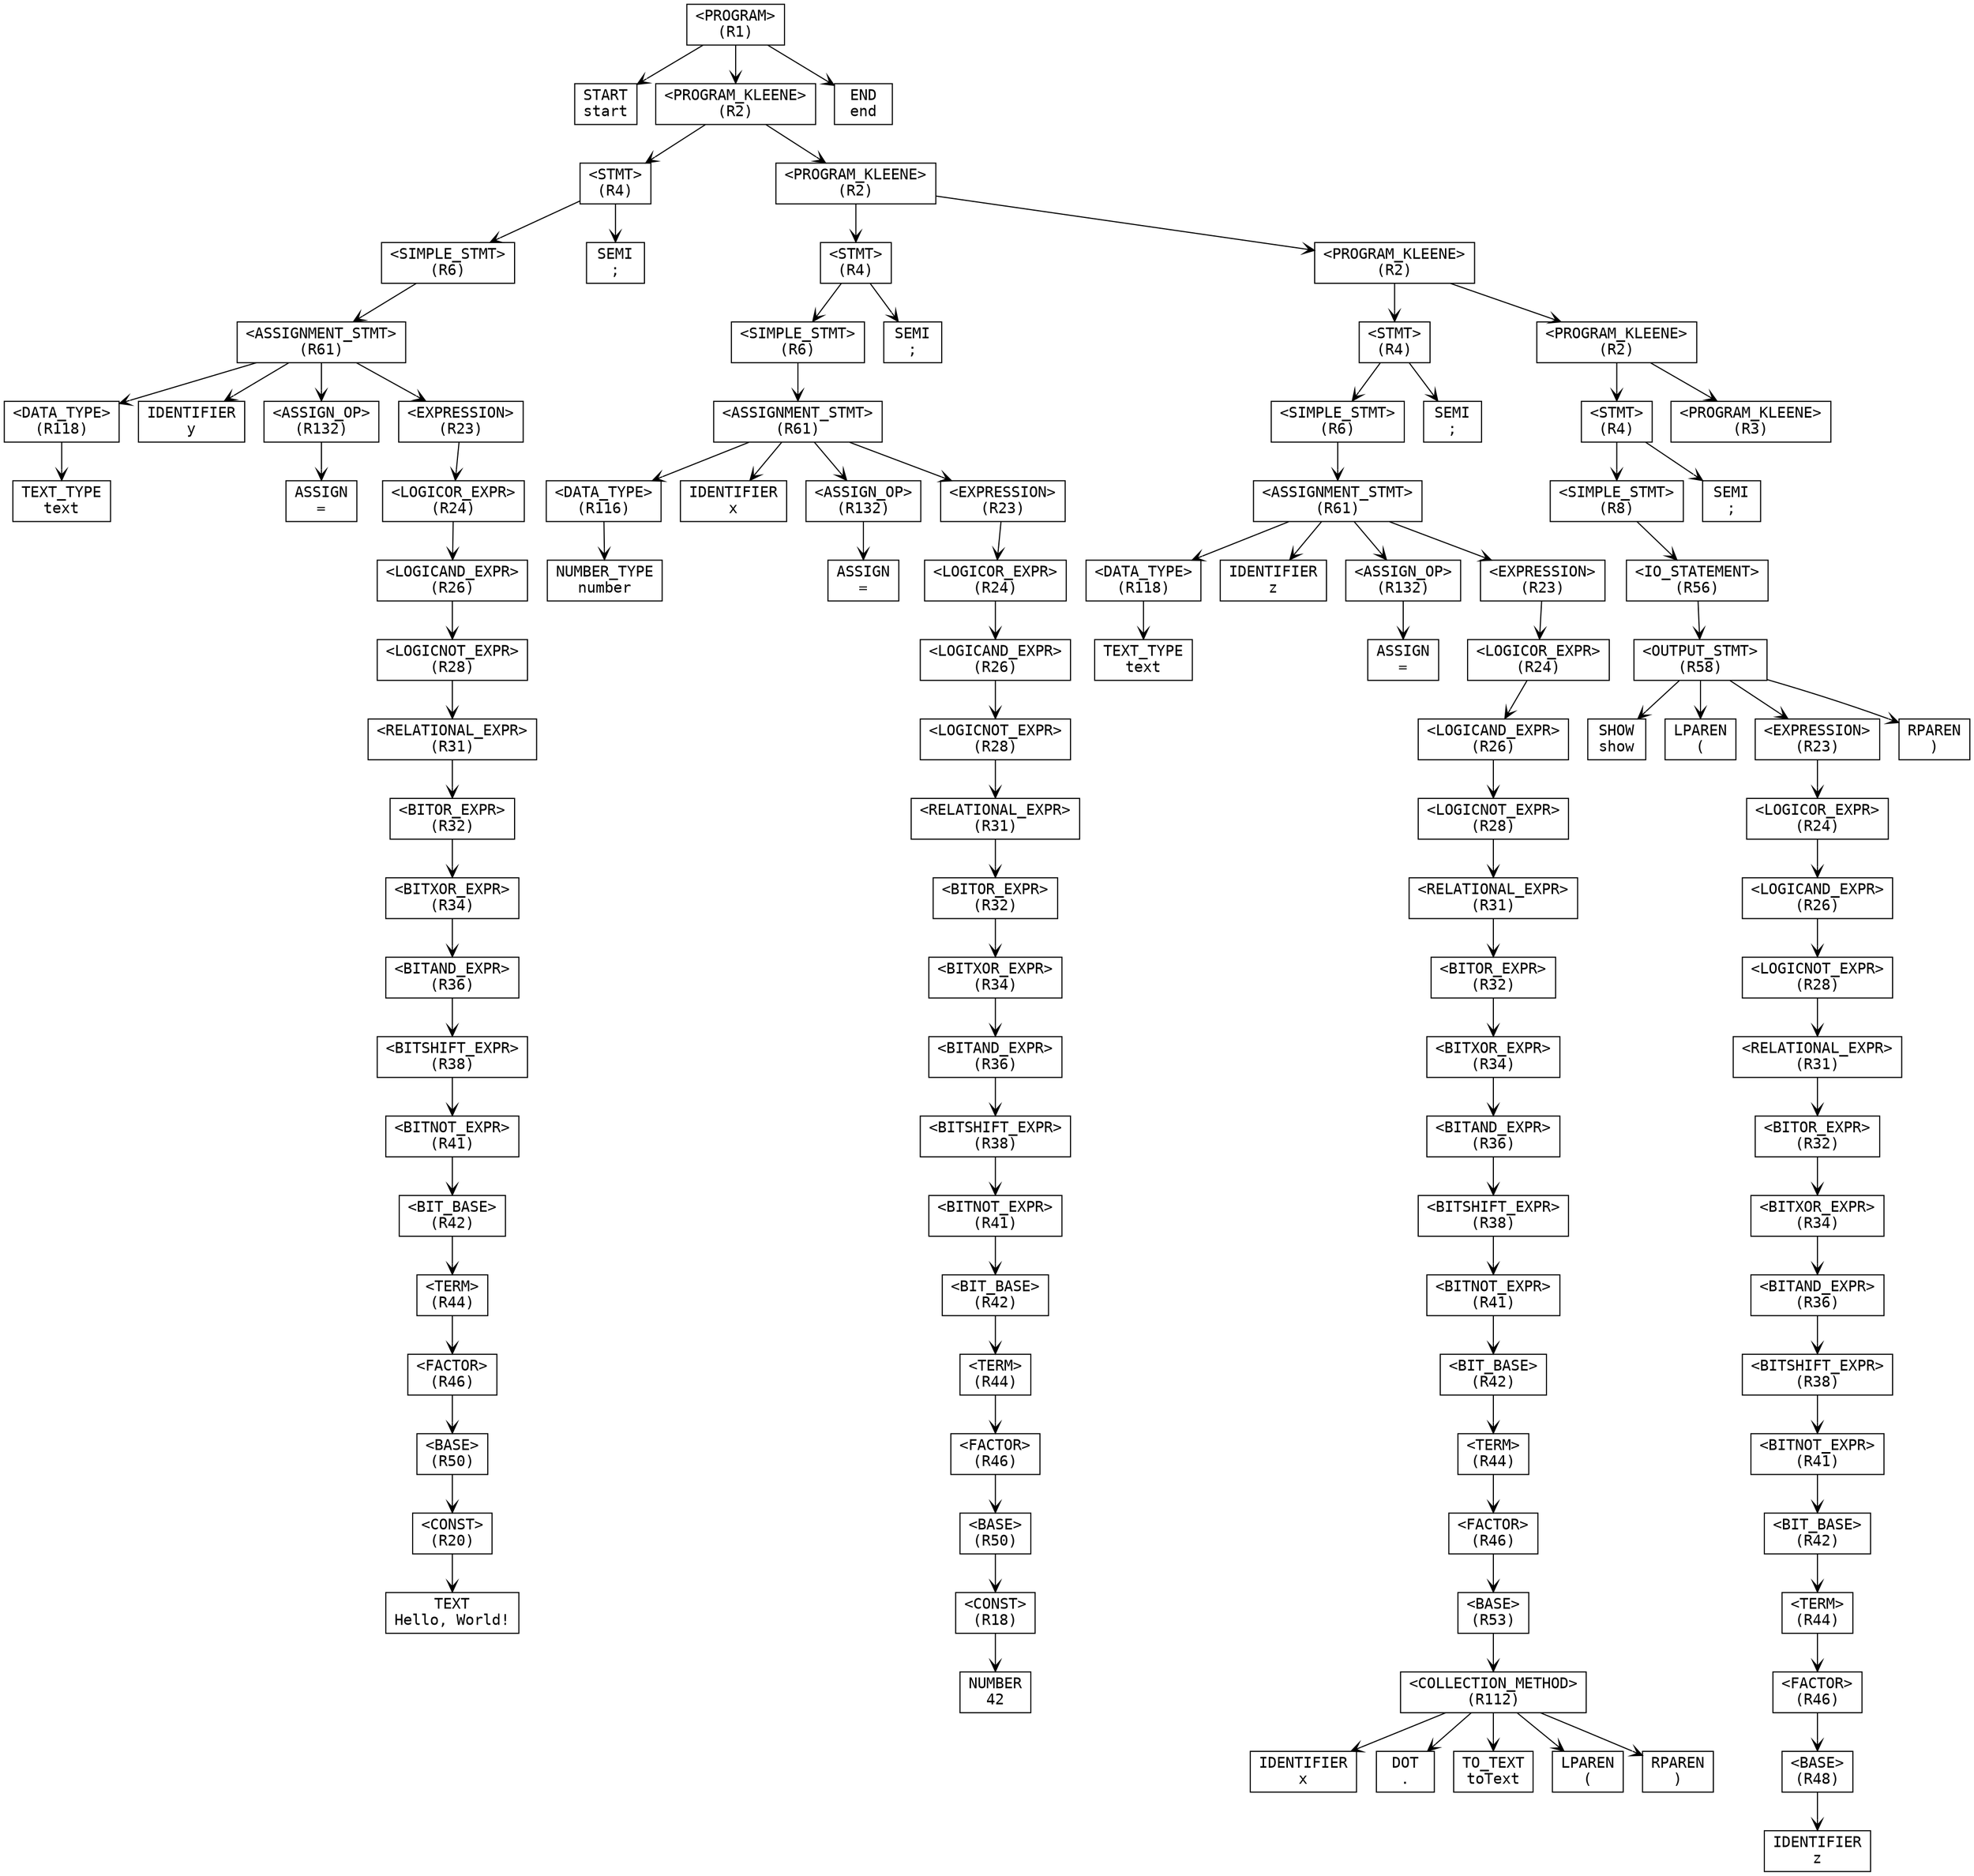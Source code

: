 digraph ParseTree {
  node [shape=box, fontname="Courier"];
  edge [arrowhead=vee];
  n2113334364 [label="<PROGRAM>\n(R1)"];
  n1622999186 [label="START\nstart"];
  n2113334364 -> n1622999186;
  n1567919087 [label="<PROGRAM_KLEENE>\n(R2)"];
  n464411039 [label="<STMT>\n(R4)"];
  n444649935 [label="<SIMPLE_STMT>\n(R6)"];
  n424325500 [label="<ASSIGNMENT_STMT>\n(R61)"];
  n1612212809 [label="<DATA_TYPE>\n(R118)"];
  n152282484 [label="TEXT_TYPE\ntext"];
  n1612212809 -> n152282484;
  n424325500 -> n1612212809;
  n352387888 [label="IDENTIFIER\ny"];
  n424325500 -> n352387888;
  n1502384573 [label="<ASSIGN_OP>\n(R132)"];
  n2053501671 [label="ASSIGN\n="];
  n1502384573 -> n2053501671;
  n424325500 -> n1502384573;
  n1858719962 [label="<EXPRESSION>\n(R23)"];
  n1942767280 [label="<LOGICOR_EXPR>\n(R24)"];
  n1324363789 [label="<LOGICAND_EXPR>\n(R26)"];
  n467075582 [label="<LOGICNOT_EXPR>\n(R28)"];
  n1001938270 [label="<RELATIONAL_EXPR>\n(R31)"];
  n709915999 [label="<BITOR_EXPR>\n(R32)"];
  n1710180416 [label="<BITXOR_EXPR>\n(R34)"];
  n1175743986 [label="<BITAND_EXPR>\n(R36)"];
  n1061132995 [label="<BITSHIFT_EXPR>\n(R38)"];
  n384625398 [label="<BITNOT_EXPR>\n(R41)"];
  n157158691 [label="<BIT_BASE>\n(R42)"];
  n1824557575 [label="<TERM>\n(R44)"];
  n803929310 [label="<FACTOR>\n(R46)"];
  n1579161743 [label="<BASE>\n(R50)"];
  n669921661 [label="<CONST>\n(R20)"];
  n1335232309 [label="TEXT\nHello, World!"];
  n669921661 -> n1335232309;
  n1579161743 -> n669921661;
  n803929310 -> n1579161743;
  n1824557575 -> n803929310;
  n157158691 -> n1824557575;
  n384625398 -> n157158691;
  n1061132995 -> n384625398;
  n1175743986 -> n1061132995;
  n1710180416 -> n1175743986;
  n709915999 -> n1710180416;
  n1001938270 -> n709915999;
  n467075582 -> n1001938270;
  n1324363789 -> n467075582;
  n1942767280 -> n1324363789;
  n1858719962 -> n1942767280;
  n424325500 -> n1858719962;
  n444649935 -> n424325500;
  n464411039 -> n444649935;
  n937561621 [label="SEMI\n;"];
  n464411039 -> n937561621;
  n1567919087 -> n464411039;
  n1767410694 [label="<PROGRAM_KLEENE>\n(R2)"];
  n1072381321 [label="<STMT>\n(R4)"];
  n1086008046 [label="<SIMPLE_STMT>\n(R6)"];
  n1728976458 [label="<ASSIGNMENT_STMT>\n(R61)"];
  n1251712529 [label="<DATA_TYPE>\n(R116)"];
  n746255806 [label="NUMBER_TYPE\nnumber"];
  n1251712529 -> n746255806;
  n1728976458 -> n1251712529;
  n890193541 [label="IDENTIFIER\nx"];
  n1728976458 -> n890193541;
  n581216808 [label="<ASSIGN_OP>\n(R132)"];
  n886686587 [label="ASSIGN\n="];
  n581216808 -> n886686587;
  n1728976458 -> n581216808;
  n1341458267 [label="<EXPRESSION>\n(R23)"];
  n88910 [label="<LOGICOR_EXPR>\n(R24)"];
  n124998796 [label="<LOGICAND_EXPR>\n(R26)"];
  n2110491906 [label="<LOGICNOT_EXPR>\n(R28)"];
  n451121727 [label="<RELATIONAL_EXPR>\n(R31)"];
  n280129798 [label="<BITOR_EXPR>\n(R32)"];
  n234393768 [label="<BITXOR_EXPR>\n(R34)"];
  n746241928 [label="<BITAND_EXPR>\n(R36)"];
  n713994834 [label="<BITSHIFT_EXPR>\n(R38)"];
  n691522628 [label="<BITNOT_EXPR>\n(R41)"];
  n1610839066 [label="<BIT_BASE>\n(R42)"];
  n435949933 [label="<TERM>\n(R44)"];
  n1186937890 [label="<FACTOR>\n(R46)"];
  n1375575389 [label="<BASE>\n(R50)"];
  n715489500 [label="<CONST>\n(R18)"];
  n1403751324 [label="NUMBER\n42"];
  n715489500 -> n1403751324;
  n1375575389 -> n715489500;
  n1186937890 -> n1375575389;
  n435949933 -> n1186937890;
  n1610839066 -> n435949933;
  n691522628 -> n1610839066;
  n713994834 -> n691522628;
  n746241928 -> n713994834;
  n234393768 -> n746241928;
  n280129798 -> n234393768;
  n451121727 -> n280129798;
  n2110491906 -> n451121727;
  n124998796 -> n2110491906;
  n88910 -> n124998796;
  n1341458267 -> n88910;
  n1728976458 -> n1341458267;
  n1086008046 -> n1728976458;
  n1072381321 -> n1086008046;
  n1825240039 [label="SEMI\n;"];
  n1072381321 -> n1825240039;
  n1767410694 -> n1072381321;
  n1373674582 [label="<PROGRAM_KLEENE>\n(R2)"];
  n1464161750 [label="<STMT>\n(R4)"];
  n1488831433 [label="<SIMPLE_STMT>\n(R6)"];
  n1674794738 [label="<ASSIGNMENT_STMT>\n(R61)"];
  n914650354 [label="<DATA_TYPE>\n(R118)"];
  n1259502609 [label="TEXT_TYPE\ntext"];
  n914650354 -> n1259502609;
  n1674794738 -> n914650354;
  n2097634609 [label="IDENTIFIER\nz"];
  n1674794738 -> n2097634609;
  n77258917 [label="<ASSIGN_OP>\n(R132)"];
  n296494880 [label="ASSIGN\n="];
  n77258917 -> n296494880;
  n1674794738 -> n77258917;
  n1233527792 [label="<EXPRESSION>\n(R23)"];
  n246350116 [label="<LOGICOR_EXPR>\n(R24)"];
  n1575180188 [label="<LOGICAND_EXPR>\n(R26)"];
  n755432999 [label="<LOGICNOT_EXPR>\n(R28)"];
  n1432867284 [label="<RELATIONAL_EXPR>\n(R31)"];
  n599219325 [label="<BITOR_EXPR>\n(R32)"];
  n1680846880 [label="<BITXOR_EXPR>\n(R34)"];
  n2118294852 [label="<BITAND_EXPR>\n(R36)"];
  n364907049 [label="<BITSHIFT_EXPR>\n(R38)"];
  n202238040 [label="<BITNOT_EXPR>\n(R41)"];
  n356181833 [label="<BIT_BASE>\n(R42)"];
  n2147020823 [label="<TERM>\n(R44)"];
  n1786522755 [label="<FACTOR>\n(R46)"];
  n164644540 [label="<BASE>\n(R53)"];
  n1259534432 [label="<COLLECTION_METHOD>\n(R112)"];
  n1943191901 [label="IDENTIFIER\nx"];
  n1259534432 -> n1943191901;
  n2017588112 [label="DOT\n."];
  n1259534432 -> n2017588112;
  n1940897666 [label="TO_TEXT\ntoText"];
  n1259534432 -> n1940897666;
  n799185007 [label="LPAREN\n("];
  n1259534432 -> n799185007;
  n1243577583 [label="RPAREN\n)"];
  n1259534432 -> n1243577583;
  n164644540 -> n1259534432;
  n1786522755 -> n164644540;
  n2147020823 -> n1786522755;
  n356181833 -> n2147020823;
  n202238040 -> n356181833;
  n364907049 -> n202238040;
  n2118294852 -> n364907049;
  n1680846880 -> n2118294852;
  n599219325 -> n1680846880;
  n1432867284 -> n599219325;
  n755432999 -> n1432867284;
  n1575180188 -> n755432999;
  n246350116 -> n1575180188;
  n1233527792 -> n246350116;
  n1674794738 -> n1233527792;
  n1488831433 -> n1674794738;
  n1464161750 -> n1488831433;
  n1035324239 [label="SEMI\n;"];
  n1464161750 -> n1035324239;
  n1373674582 -> n1464161750;
  n870850772 [label="<PROGRAM_KLEENE>\n(R2)"];
  n137541414 [label="<STMT>\n(R4)"];
  n972769995 [label="<SIMPLE_STMT>\n(R8)"];
  n705106184 [label="<IO_STATEMENT>\n(R56)"];
  n1478195740 [label="<OUTPUT_STMT>\n(R58)"];
  n1158507966 [label="SHOW\nshow"];
  n1478195740 -> n1158507966;
  n641981126 [label="LPAREN\n("];
  n1478195740 -> n641981126;
  n886968407 [label="<EXPRESSION>\n(R23)"];
  n924211018 [label="<LOGICOR_EXPR>\n(R24)"];
  n425245835 [label="<LOGICAND_EXPR>\n(R26)"];
  n561369228 [label="<LOGICNOT_EXPR>\n(R28)"];
  n1701650525 [label="<RELATIONAL_EXPR>\n(R31)"];
  n1623492541 [label="<BITOR_EXPR>\n(R32)"];
  n1009046474 [label="<BITXOR_EXPR>\n(R34)"];
  n861574514 [label="<BITAND_EXPR>\n(R36)"];
  n1060709516 [label="<BITSHIFT_EXPR>\n(R38)"];
  n2072290745 [label="<BITNOT_EXPR>\n(R41)"];
  n1629782912 [label="<BIT_BASE>\n(R42)"];
  n112356307 [label="<TERM>\n(R44)"];
  n1893278413 [label="<FACTOR>\n(R46)"];
  n783218690 [label="<BASE>\n(R48)"];
  n1800619732 [label="IDENTIFIER\nz"];
  n783218690 -> n1800619732;
  n1893278413 -> n783218690;
  n112356307 -> n1893278413;
  n1629782912 -> n112356307;
  n2072290745 -> n1629782912;
  n1060709516 -> n2072290745;
  n861574514 -> n1060709516;
  n1009046474 -> n861574514;
  n1623492541 -> n1009046474;
  n1701650525 -> n1623492541;
  n561369228 -> n1701650525;
  n425245835 -> n561369228;
  n924211018 -> n425245835;
  n886968407 -> n924211018;
  n1478195740 -> n886968407;
  n2125087902 [label="RPAREN\n)"];
  n1478195740 -> n2125087902;
  n705106184 -> n1478195740;
  n972769995 -> n705106184;
  n137541414 -> n972769995;
  n1197268684 [label="SEMI\n;"];
  n137541414 -> n1197268684;
  n870850772 -> n137541414;
  n510345421 [label="<PROGRAM_KLEENE>\n(R3)"];
  n870850772 -> n510345421;
  n1373674582 -> n870850772;
  n1767410694 -> n1373674582;
  n1567919087 -> n1767410694;
  n2113334364 -> n1567919087;
  n1870647346 [label="END\nend"];
  n2113334364 -> n1870647346;
}